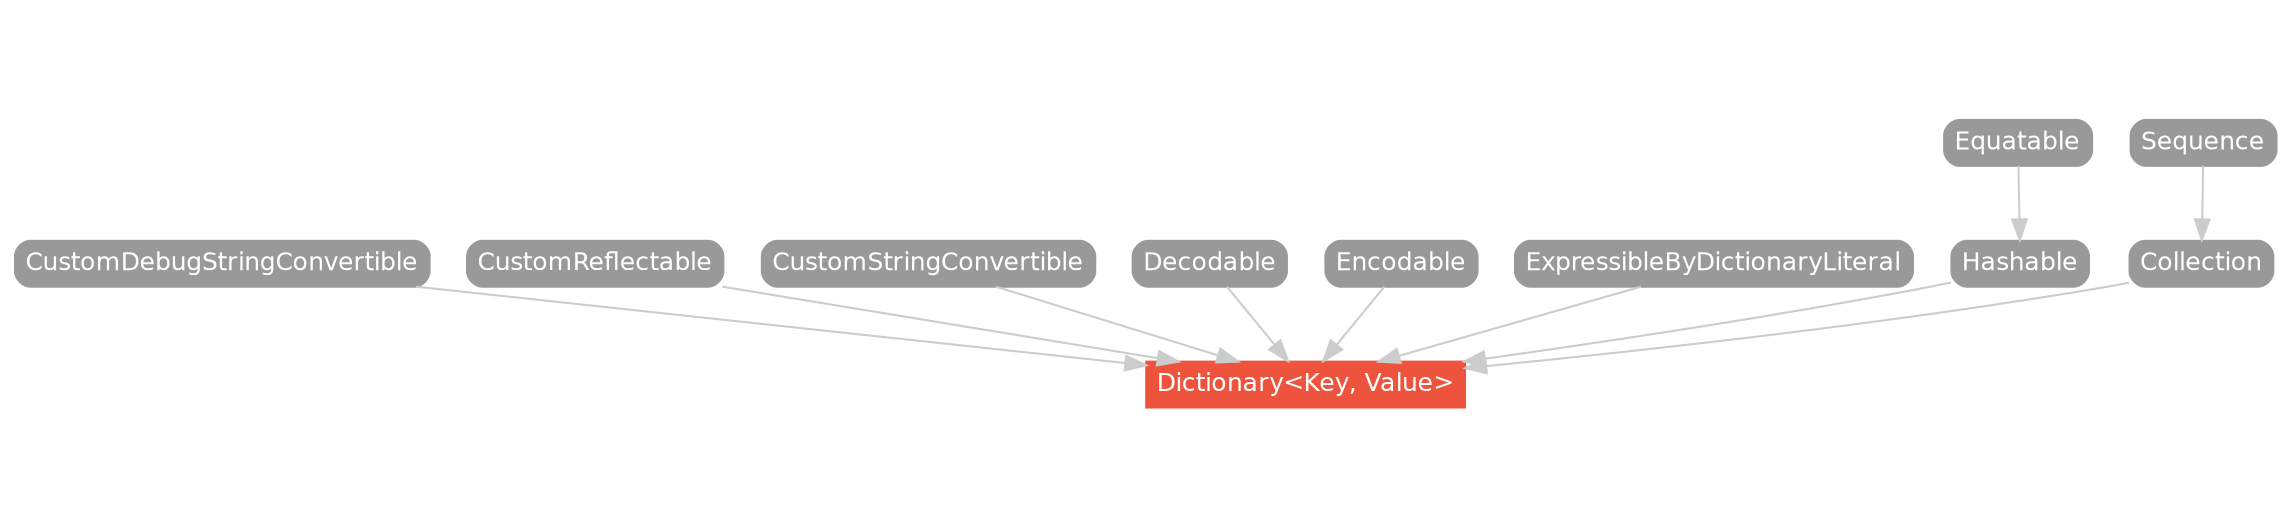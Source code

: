 strict digraph "Dictionary<Key, Value> - Type Hierarchy - SwiftDoc.org" {
    pad="0.1,0.8"
    node [shape=box, style="filled,rounded", color="#999999", fillcolor="#999999", fontcolor=white, fontname=Helvetica, fontnames="Helvetica,sansserif", fontsize=12, margin="0.07,0.05", height="0.3"]
    edge [color="#cccccc"]
    "Collection" [URL="/protocol/Collection/hierarchy/"]
    "CustomDebugStringConvertible" [URL="/protocol/CustomDebugStringConvertible/hierarchy/"]
    "CustomReflectable" [URL="/protocol/CustomReflectable/hierarchy/"]
    "CustomStringConvertible" [URL="/protocol/CustomStringConvertible/hierarchy/"]
    "Decodable" [URL="/protocol/Decodable/hierarchy/"]
    "Dictionary<Key, Value>" [URL="/type/Dictionary/", style="filled", fillcolor="#ee543d", color="#ee543d"]
    "Encodable" [URL="/protocol/Encodable/hierarchy/"]
    "Equatable" [URL="/protocol/Equatable/hierarchy/"]
    "ExpressibleByDictionaryLiteral" [URL="/protocol/ExpressibleByDictionaryLiteral/hierarchy/"]
    "Hashable" [URL="/protocol/Hashable/hierarchy/"]
    "Sequence" [URL="/protocol/Sequence/hierarchy/"]    "Encodable" -> "Dictionary<Key, Value>"
    "Decodable" -> "Dictionary<Key, Value>"
    "Collection" -> "Dictionary<Key, Value>"
    "ExpressibleByDictionaryLiteral" -> "Dictionary<Key, Value>"
    "Hashable" -> "Dictionary<Key, Value>"
    "CustomStringConvertible" -> "Dictionary<Key, Value>"
    "CustomDebugStringConvertible" -> "Dictionary<Key, Value>"
    "CustomReflectable" -> "Dictionary<Key, Value>"
    "Sequence" -> "Collection"
    "Equatable" -> "Hashable"
    subgraph Types {
        rank = max; "Dictionary<Key, Value>";
    }
}